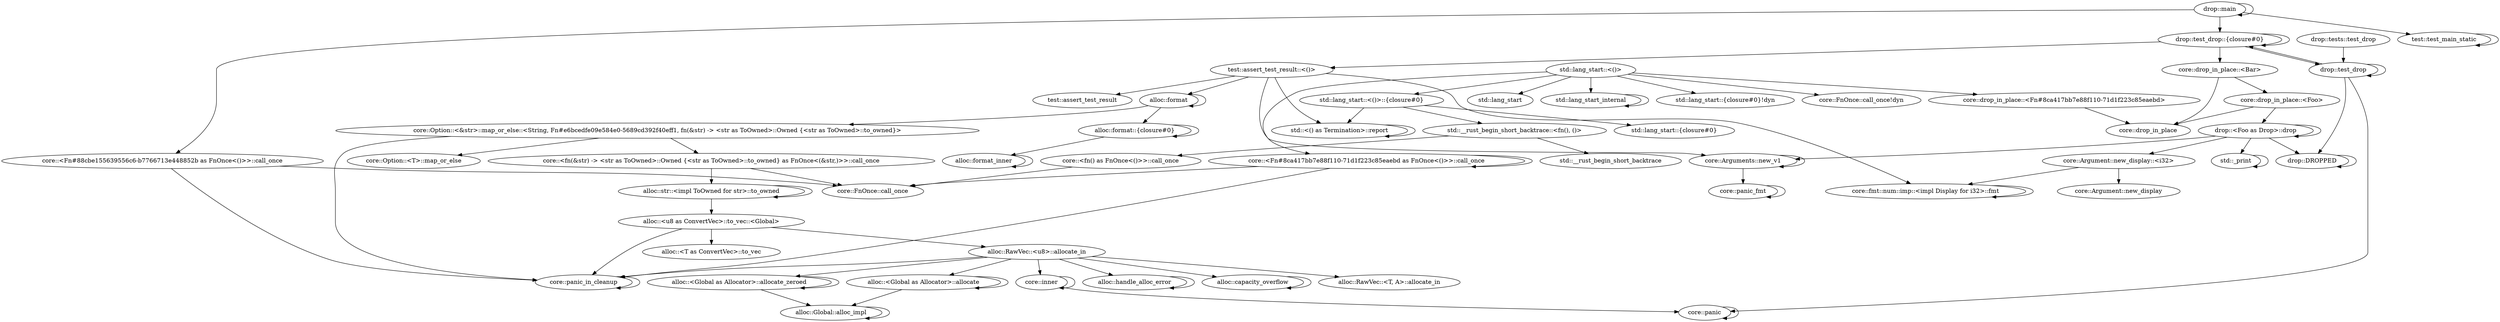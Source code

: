 digraph {
"test::test_main_static"
"test::assert_test_result::<()>"
"test::assert_test_result"
"std::lang_start_internal"
"std::lang_start::{closure#0}!dyn"
"std::lang_start::{closure#0}"
"std::lang_start::<()>::{closure#0}"
"std::lang_start::<()>"
"std::lang_start"
"std::_print"
"std::__rust_begin_short_backtrace::<fn(), ()>"
"std::__rust_begin_short_backtrace"
"std::<() as Termination>::report"
"drop::tests::test_drop"
"drop::test_drop::{closure#0}"
"drop::test_drop"
"drop::main"
"drop::DROPPED"
"drop::<Foo as Drop>::drop"
"core::panic_in_cleanup"
"core::panic_fmt"
"core::panic"
"core::inner"
"core::fmt::num::imp::<impl Display for i32>::fmt"
"core::drop_in_place::<Foo>"
"core::drop_in_place::<Fn#8ca417bb7e88f110-71d1f223c85eaebd>"
"core::drop_in_place::<Bar>"
"core::drop_in_place"
"core::Option::<T>::map_or_else"
"core::Option::<&str>::map_or_else::<String, Fn#e6bcedfe09e584e0-5689cd392f40eff1, fn(&str) -> <str as ToOwned>::Owned {<str as ToOwned>::to_owned}>"
"core::FnOnce::call_once!dyn"
"core::FnOnce::call_once"
"core::Arguments::new_v1"
"core::Argument::new_display::<i32>"
"core::Argument::new_display"
"core::<fn() as FnOnce<()>>::call_once"
"core::<fn(&str) -> <str as ToOwned>::Owned {<str as ToOwned>::to_owned} as FnOnce<(&str,)>>::call_once"
"core::<Fn#8ca417bb7e88f110-71d1f223c85eaebd as FnOnce<()>>::call_once"
"core::<Fn#88cbe155639556c6-b7766713e448852b as FnOnce<()>>::call_once"
"alloc::str::<impl ToOwned for str>::to_owned"
"alloc::handle_alloc_error"
"alloc::format_inner"
"alloc::format::{closure#0}"
"alloc::format"
"alloc::capacity_overflow"
"alloc::RawVec::<u8>::allocate_in"
"alloc::RawVec::<T, A>::allocate_in"
"alloc::Global::alloc_impl"
"alloc::<u8 as ConvertVec>::to_vec::<Global>"
"alloc::<T as ConvertVec>::to_vec"
"alloc::<Global as Allocator>::allocate_zeroed"
"alloc::<Global as Allocator>::allocate"
"test::test_main_static" -> "test::test_main_static" // {Trimmed}
"test::assert_test_result::<()>" -> "test::assert_test_result" // {Trimmed}
"test::assert_test_result::<()>" -> "std::<() as Termination>::report" // {Call}
"test::assert_test_result::<()>" -> "core::fmt::num::imp::<impl Display for i32>::fmt" // {ReifyPtr}
"test::assert_test_result::<()>" -> "core::Arguments::new_v1" // {Call}
"test::assert_test_result::<()>" -> "alloc::format" // {Call}
"std::lang_start_internal" -> "std::lang_start_internal" // {Trimmed}
"std::lang_start::<()>::{closure#0}" -> "std::lang_start::{closure#0}" // {Trimmed}
"std::lang_start::<()>::{closure#0}" -> "std::__rust_begin_short_backtrace::<fn(), ()>" // {Call}
"std::lang_start::<()>::{closure#0}" -> "std::<() as Termination>::report" // {Call}
"std::lang_start::<()>" -> "std::lang_start_internal" // {Call}
"std::lang_start::<()>" -> "std::lang_start::{closure#0}!dyn" // {Unsize}
"std::lang_start::<()>" -> "std::lang_start::<()>::{closure#0}" // {Unsize, Contained}
"std::lang_start::<()>" -> "std::lang_start" // {Trimmed}
"std::lang_start::<()>" -> "core::drop_in_place::<Fn#8ca417bb7e88f110-71d1f223c85eaebd>" // {Drop}
"std::lang_start::<()>" -> "core::FnOnce::call_once!dyn" // {Unsize}
"std::lang_start::<()>" -> "core::<Fn#8ca417bb7e88f110-71d1f223c85eaebd as FnOnce<()>>::call_once" // {Unsize}
"std::_print" -> "std::_print" // {Trimmed}
"std::__rust_begin_short_backtrace::<fn(), ()>" -> "std::__rust_begin_short_backtrace" // {Trimmed}
"std::__rust_begin_short_backtrace::<fn(), ()>" -> "core::<fn() as FnOnce<()>>::call_once" // {Call}
"std::<() as Termination>::report" -> "std::<() as Termination>::report" // {Trimmed}
"drop::tests::test_drop" -> "drop::test_drop" // {Trimmed}
"drop::test_drop::{closure#0}" -> "test::assert_test_result::<()>" // {Call}
"drop::test_drop::{closure#0}" -> "drop::test_drop::{closure#0}" // {Trimmed, Contained}
"drop::test_drop::{closure#0}" -> "drop::test_drop" // {Call}
"drop::test_drop::{closure#0}" -> "core::drop_in_place::<Bar>" // {Drop}
"drop::test_drop" -> "drop::test_drop::{closure#0}" // {Contained}
"drop::test_drop" -> "drop::test_drop" // {Trimmed}
"drop::test_drop" -> "drop::DROPPED" // {Static}
"drop::test_drop" -> "core::panic" // {Call}
"drop::main" -> "test::test_main_static" // {Call}
"drop::main" -> "drop::test_drop::{closure#0}" // {FnPtr}
"drop::main" -> "drop::main" // {Trimmed}
"drop::main" -> "core::<Fn#88cbe155639556c6-b7766713e448852b as FnOnce<()>>::call_once" // {FnPtr}
"drop::DROPPED" -> "drop::DROPPED" // {Trimmed}
"drop::<Foo as Drop>::drop" -> "std::_print" // {Call}
"drop::<Foo as Drop>::drop" -> "drop::DROPPED" // {Static}
"drop::<Foo as Drop>::drop" -> "drop::<Foo as Drop>::drop" // {Trimmed}
"drop::<Foo as Drop>::drop" -> "core::Arguments::new_v1" // {Call}
"drop::<Foo as Drop>::drop" -> "core::Argument::new_display::<i32>" // {Call}
"core::panic_in_cleanup" -> "core::panic_in_cleanup" // {Trimmed}
"core::panic_fmt" -> "core::panic_fmt" // {Trimmed}
"core::panic" -> "core::panic" // {Trimmed}
"core::inner" -> "core::panic" // {LangItem}
"core::inner" -> "core::inner" // {Trimmed}
"core::fmt::num::imp::<impl Display for i32>::fmt" -> "core::fmt::num::imp::<impl Display for i32>::fmt" // {Trimmed}
"core::drop_in_place::<Foo>" -> "drop::<Foo as Drop>::drop" // {Call}
"core::drop_in_place::<Foo>" -> "core::drop_in_place" // {Trimmed}
"core::drop_in_place::<Fn#8ca417bb7e88f110-71d1f223c85eaebd>" -> "core::drop_in_place" // {Trimmed}
"core::drop_in_place::<Bar>" -> "core::drop_in_place::<Foo>" // {Drop}
"core::drop_in_place::<Bar>" -> "core::drop_in_place" // {Trimmed}
"core::Option::<&str>::map_or_else::<String, Fn#e6bcedfe09e584e0-5689cd392f40eff1, fn(&str) -> <str as ToOwned>::Owned {<str as ToOwned>::to_owned}>" -> "core::panic_in_cleanup" // {LangItem}
"core::Option::<&str>::map_or_else::<String, Fn#e6bcedfe09e584e0-5689cd392f40eff1, fn(&str) -> <str as ToOwned>::Owned {<str as ToOwned>::to_owned}>" -> "core::Option::<T>::map_or_else" // {Trimmed}
"core::Option::<&str>::map_or_else::<String, Fn#e6bcedfe09e584e0-5689cd392f40eff1, fn(&str) -> <str as ToOwned>::Owned {<str as ToOwned>::to_owned}>" -> "core::<fn(&str) -> <str as ToOwned>::Owned {<str as ToOwned>::to_owned} as FnOnce<(&str,)>>::call_once" // {Call}
"core::Arguments::new_v1" -> "core::panic_fmt" // {Call}
"core::Arguments::new_v1" -> "core::Arguments::new_v1" // {Trimmed}
"core::Argument::new_display::<i32>" -> "core::fmt::num::imp::<impl Display for i32>::fmt" // {ReifyPtr}
"core::Argument::new_display::<i32>" -> "core::Argument::new_display" // {Trimmed}
"core::<fn() as FnOnce<()>>::call_once" -> "core::FnOnce::call_once" // {Trimmed}
"core::<fn(&str) -> <str as ToOwned>::Owned {<str as ToOwned>::to_owned} as FnOnce<(&str,)>>::call_once" -> "core::FnOnce::call_once" // {Trimmed}
"core::<fn(&str) -> <str as ToOwned>::Owned {<str as ToOwned>::to_owned} as FnOnce<(&str,)>>::call_once" -> "alloc::str::<impl ToOwned for str>::to_owned" // {Call}
"core::<Fn#8ca417bb7e88f110-71d1f223c85eaebd as FnOnce<()>>::call_once" -> "core::panic_in_cleanup" // {LangItem}
"core::<Fn#8ca417bb7e88f110-71d1f223c85eaebd as FnOnce<()>>::call_once" -> "core::FnOnce::call_once" // {Trimmed}
"core::<Fn#8ca417bb7e88f110-71d1f223c85eaebd as FnOnce<()>>::call_once" -> "core::<Fn#8ca417bb7e88f110-71d1f223c85eaebd as FnOnce<()>>::call_once" // {Call}
"core::<Fn#88cbe155639556c6-b7766713e448852b as FnOnce<()>>::call_once" -> "core::panic_in_cleanup" // {LangItem}
"core::<Fn#88cbe155639556c6-b7766713e448852b as FnOnce<()>>::call_once" -> "core::FnOnce::call_once" // {Trimmed}
"alloc::str::<impl ToOwned for str>::to_owned" -> "alloc::str::<impl ToOwned for str>::to_owned" // {Trimmed}
"alloc::str::<impl ToOwned for str>::to_owned" -> "alloc::<u8 as ConvertVec>::to_vec::<Global>" // {Call}
"alloc::handle_alloc_error" -> "alloc::handle_alloc_error" // {Trimmed}
"alloc::format_inner" -> "alloc::format_inner" // {Trimmed}
"alloc::format::{closure#0}" -> "alloc::format_inner" // {Call}
"alloc::format::{closure#0}" -> "alloc::format::{closure#0}" // {Contained, Trimmed}
"alloc::format" -> "core::Option::<&str>::map_or_else::<String, Fn#e6bcedfe09e584e0-5689cd392f40eff1, fn(&str) -> <str as ToOwned>::Owned {<str as ToOwned>::to_owned}>" // {Call}
"alloc::format" -> "alloc::format::{closure#0}" // {Contained}
"alloc::format" -> "alloc::format" // {Trimmed}
"alloc::capacity_overflow" -> "alloc::capacity_overflow" // {Trimmed}
"alloc::RawVec::<u8>::allocate_in" -> "core::panic_in_cleanup" // {LangItem}
"alloc::RawVec::<u8>::allocate_in" -> "core::inner" // {Call}
"alloc::RawVec::<u8>::allocate_in" -> "alloc::handle_alloc_error" // {Call}
"alloc::RawVec::<u8>::allocate_in" -> "alloc::capacity_overflow" // {Call}
"alloc::RawVec::<u8>::allocate_in" -> "alloc::RawVec::<T, A>::allocate_in" // {Trimmed}
"alloc::RawVec::<u8>::allocate_in" -> "alloc::<Global as Allocator>::allocate_zeroed" // {Call}
"alloc::RawVec::<u8>::allocate_in" -> "alloc::<Global as Allocator>::allocate" // {Call}
"alloc::Global::alloc_impl" -> "alloc::Global::alloc_impl" // {Trimmed}
"alloc::<u8 as ConvertVec>::to_vec::<Global>" -> "core::panic_in_cleanup" // {LangItem}
"alloc::<u8 as ConvertVec>::to_vec::<Global>" -> "alloc::RawVec::<u8>::allocate_in" // {Call}
"alloc::<u8 as ConvertVec>::to_vec::<Global>" -> "alloc::<T as ConvertVec>::to_vec" // {Trimmed}
"alloc::<Global as Allocator>::allocate_zeroed" -> "alloc::Global::alloc_impl" // {Call}
"alloc::<Global as Allocator>::allocate_zeroed" -> "alloc::<Global as Allocator>::allocate_zeroed" // {Trimmed}
"alloc::<Global as Allocator>::allocate" -> "alloc::Global::alloc_impl" // {Call}
"alloc::<Global as Allocator>::allocate" -> "alloc::<Global as Allocator>::allocate" // {Trimmed}
}
